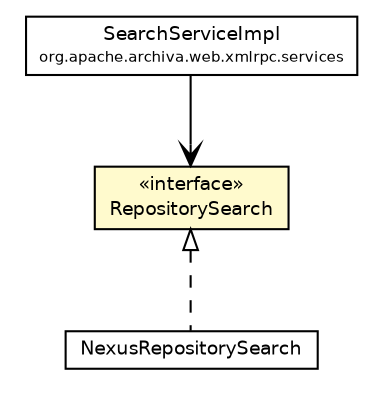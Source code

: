 #!/usr/local/bin/dot
#
# Class diagram 
# Generated by UmlGraph version 4.6 (http://www.spinellis.gr/sw/umlgraph)
#

digraph G {
	edge [fontname="Helvetica",fontsize=10,labelfontname="Helvetica",labelfontsize=10];
	node [fontname="Helvetica",fontsize=10,shape=plaintext];
	// org.apache.archiva.indexer.search.RepositorySearch
	c114286 [label=<<table border="0" cellborder="1" cellspacing="0" cellpadding="2" port="p" bgcolor="lemonChiffon" href="./RepositorySearch.html">
		<tr><td><table border="0" cellspacing="0" cellpadding="1">
			<tr><td> &laquo;interface&raquo; </td></tr>
			<tr><td> RepositorySearch </td></tr>
		</table></td></tr>
		</table>>, fontname="Helvetica", fontcolor="black", fontsize=9.0];
	// org.apache.archiva.indexer.search.NexusRepositorySearch
	c114287 [label=<<table border="0" cellborder="1" cellspacing="0" cellpadding="2" port="p" href="./NexusRepositorySearch.html">
		<tr><td><table border="0" cellspacing="0" cellpadding="1">
			<tr><td> NexusRepositorySearch </td></tr>
		</table></td></tr>
		</table>>, fontname="Helvetica", fontcolor="black", fontsize=9.0];
	// org.apache.archiva.web.xmlrpc.services.SearchServiceImpl
	c114424 [label=<<table border="0" cellborder="1" cellspacing="0" cellpadding="2" port="p" href="../../web/xmlrpc/services/SearchServiceImpl.html">
		<tr><td><table border="0" cellspacing="0" cellpadding="1">
			<tr><td> SearchServiceImpl </td></tr>
			<tr><td><font point-size="7.0"> org.apache.archiva.web.xmlrpc.services </font></td></tr>
		</table></td></tr>
		</table>>, fontname="Helvetica", fontcolor="black", fontsize=9.0];
	//org.apache.archiva.indexer.search.NexusRepositorySearch implements org.apache.archiva.indexer.search.RepositorySearch
	c114286:p -> c114287:p [dir=back,arrowtail=empty,style=dashed];
	// org.apache.archiva.web.xmlrpc.services.SearchServiceImpl NAVASSOC org.apache.archiva.indexer.search.RepositorySearch
	c114424:p -> c114286:p [taillabel="", label="", headlabel="", fontname="Helvetica", fontcolor="black", fontsize=10.0, color="black", arrowhead=open];
}

